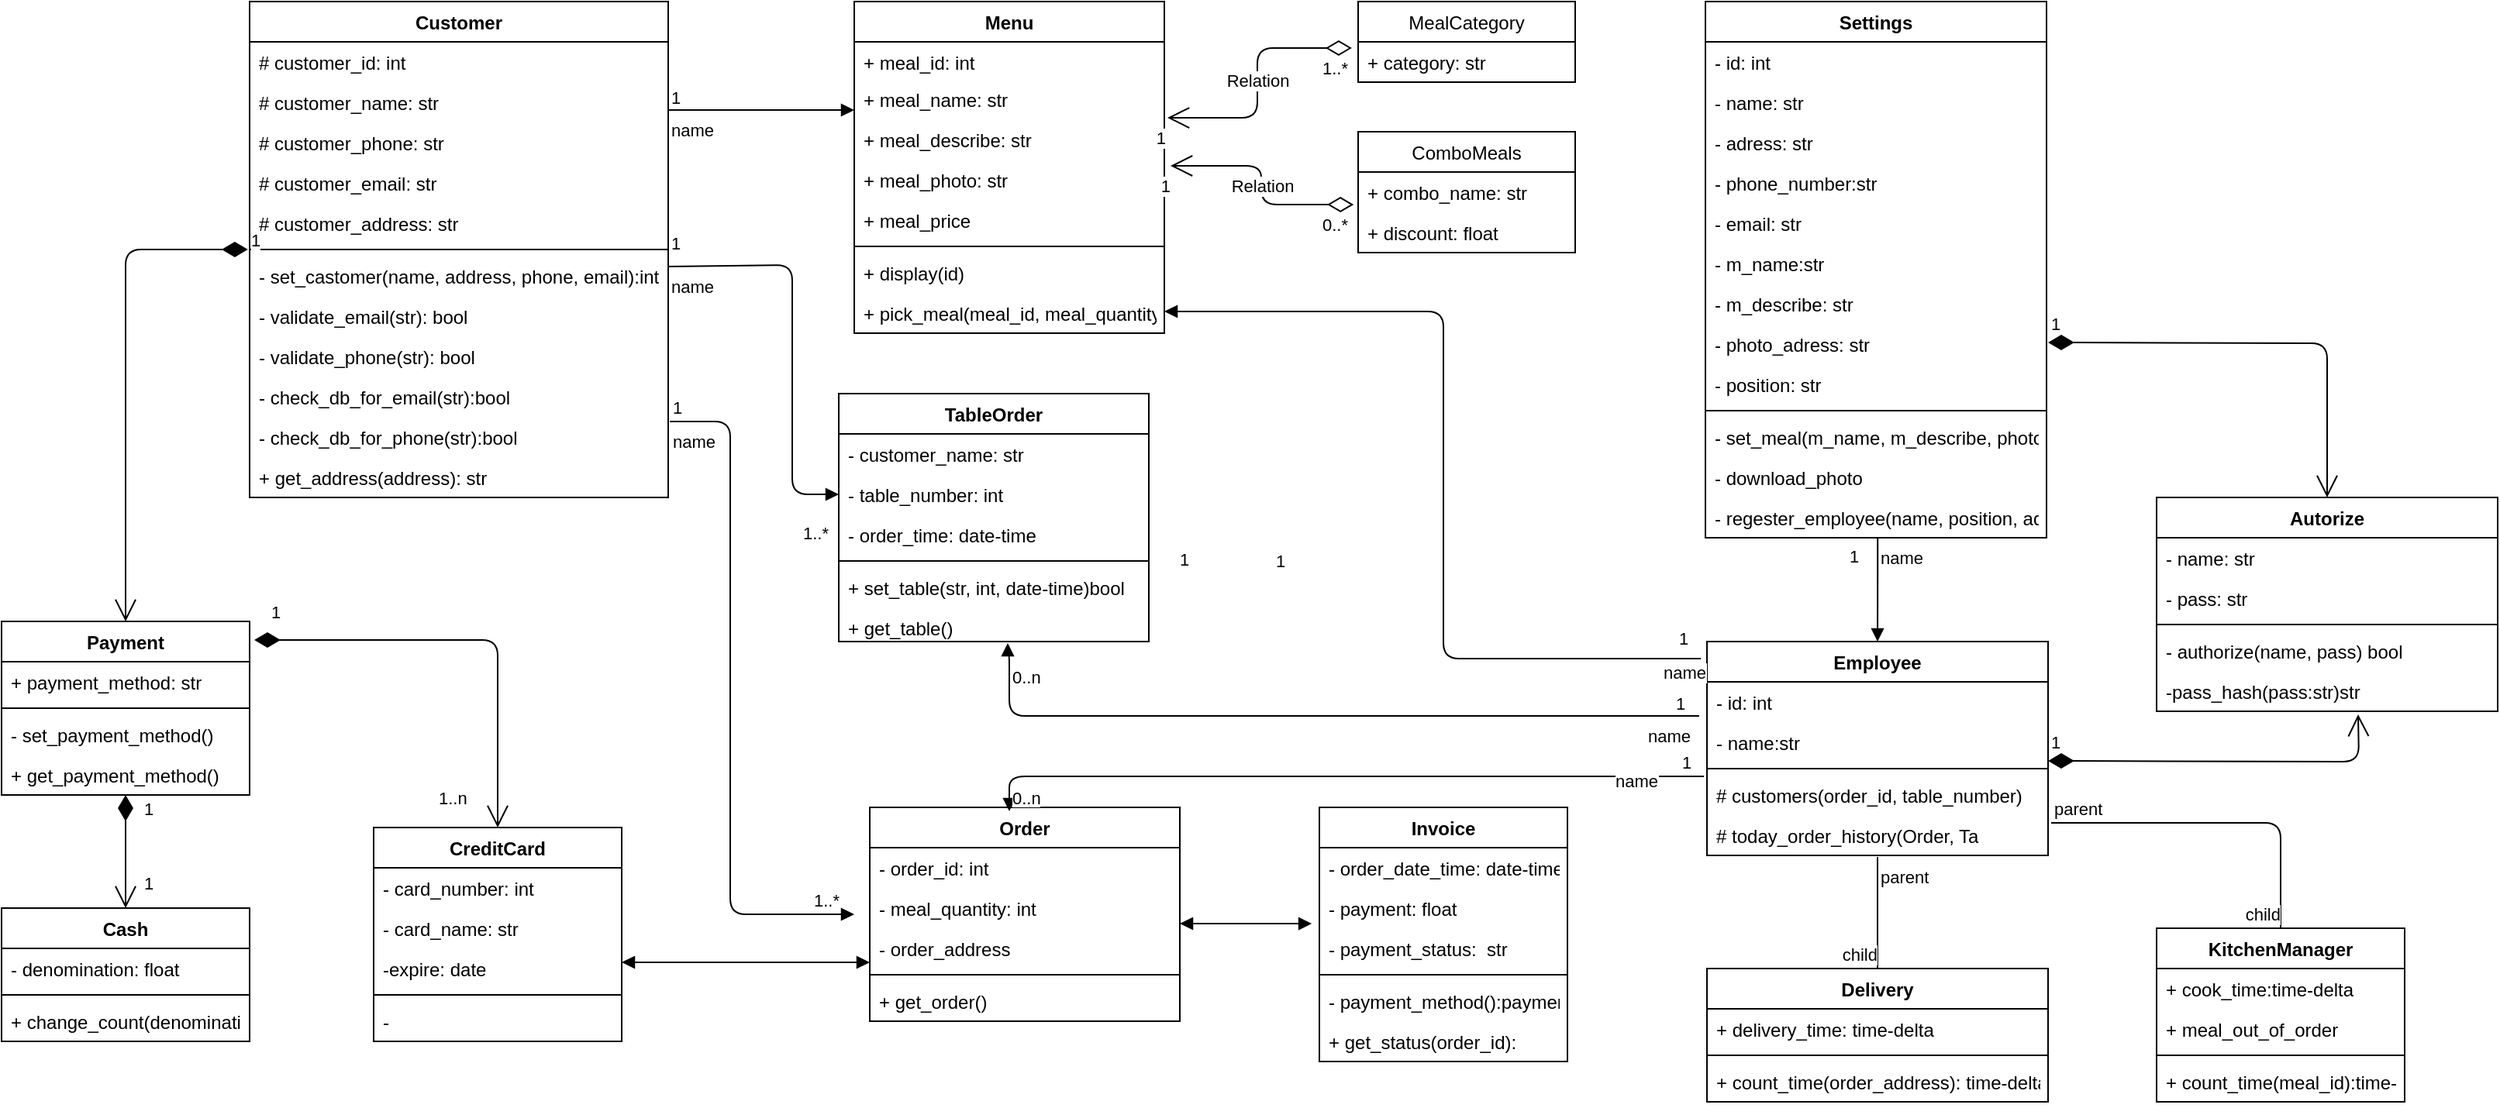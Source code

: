 <mxfile version="15.3.1" type="github">
  <diagram id="XP5YeCmKAyw0OPOMcUvx" name="Page-1">
    <mxGraphModel dx="863" dy="559" grid="1" gridSize="10" guides="1" tooltips="1" connect="1" arrows="1" fold="1" page="1" pageScale="1" pageWidth="1169" pageHeight="826" math="0" shadow="0">
      <root>
        <mxCell id="0" />
        <mxCell id="1" parent="0" />
        <mxCell id="lLtCu2atZFACOve_Y4A7-2" value="Menu" style="swimlane;fontStyle=1;align=center;verticalAlign=top;childLayout=stackLayout;horizontal=1;startSize=26;horizontalStack=0;resizeParent=1;resizeParentMax=0;resizeLast=0;collapsible=1;marginBottom=0;" vertex="1" parent="1">
          <mxGeometry x="620" width="200" height="214" as="geometry">
            <mxRectangle x="210" y="170" width="100" height="26" as="alternateBounds" />
          </mxGeometry>
        </mxCell>
        <mxCell id="lLtCu2atZFACOve_Y4A7-3" value="+ meal_id: int&#xa;" style="text;strokeColor=none;fillColor=none;align=left;verticalAlign=top;spacingLeft=4;spacingRight=4;overflow=hidden;rotatable=0;points=[[0,0.5],[1,0.5]];portConstraint=eastwest;" vertex="1" parent="lLtCu2atZFACOve_Y4A7-2">
          <mxGeometry y="26" width="200" height="24" as="geometry" />
        </mxCell>
        <mxCell id="lLtCu2atZFACOve_Y4A7-36" value="+ meal_name: str" style="text;strokeColor=none;fillColor=none;align=left;verticalAlign=top;spacingLeft=4;spacingRight=4;overflow=hidden;rotatable=0;points=[[0,0.5],[1,0.5]];portConstraint=eastwest;" vertex="1" parent="lLtCu2atZFACOve_Y4A7-2">
          <mxGeometry y="50" width="200" height="26" as="geometry" />
        </mxCell>
        <mxCell id="lLtCu2atZFACOve_Y4A7-37" value="+ meal_describe: str" style="text;strokeColor=none;fillColor=none;align=left;verticalAlign=top;spacingLeft=4;spacingRight=4;overflow=hidden;rotatable=0;points=[[0,0.5],[1,0.5]];portConstraint=eastwest;" vertex="1" parent="lLtCu2atZFACOve_Y4A7-2">
          <mxGeometry y="76" width="200" height="26" as="geometry" />
        </mxCell>
        <mxCell id="lLtCu2atZFACOve_Y4A7-38" value="+ meal_photo: str" style="text;strokeColor=none;fillColor=none;align=left;verticalAlign=top;spacingLeft=4;spacingRight=4;overflow=hidden;rotatable=0;points=[[0,0.5],[1,0.5]];portConstraint=eastwest;" vertex="1" parent="lLtCu2atZFACOve_Y4A7-2">
          <mxGeometry y="102" width="200" height="26" as="geometry" />
        </mxCell>
        <mxCell id="lLtCu2atZFACOve_Y4A7-147" value="+ meal_price" style="text;strokeColor=none;fillColor=none;align=left;verticalAlign=top;spacingLeft=4;spacingRight=4;overflow=hidden;rotatable=0;points=[[0,0.5],[1,0.5]];portConstraint=eastwest;" vertex="1" parent="lLtCu2atZFACOve_Y4A7-2">
          <mxGeometry y="128" width="200" height="26" as="geometry" />
        </mxCell>
        <mxCell id="lLtCu2atZFACOve_Y4A7-4" value="" style="line;strokeWidth=1;fillColor=none;align=left;verticalAlign=middle;spacingTop=-1;spacingLeft=3;spacingRight=3;rotatable=0;labelPosition=right;points=[];portConstraint=eastwest;" vertex="1" parent="lLtCu2atZFACOve_Y4A7-2">
          <mxGeometry y="154" width="200" height="8" as="geometry" />
        </mxCell>
        <mxCell id="lLtCu2atZFACOve_Y4A7-5" value="+ display(id)" style="text;strokeColor=none;fillColor=none;align=left;verticalAlign=top;spacingLeft=4;spacingRight=4;overflow=hidden;rotatable=0;points=[[0,0.5],[1,0.5]];portConstraint=eastwest;" vertex="1" parent="lLtCu2atZFACOve_Y4A7-2">
          <mxGeometry y="162" width="200" height="26" as="geometry" />
        </mxCell>
        <mxCell id="lLtCu2atZFACOve_Y4A7-85" value="+ pick_meal(meal_id, meal_quantity)" style="text;strokeColor=none;fillColor=none;align=left;verticalAlign=top;spacingLeft=4;spacingRight=4;overflow=hidden;rotatable=0;points=[[0,0.5],[1,0.5]];portConstraint=eastwest;" vertex="1" parent="lLtCu2atZFACOve_Y4A7-2">
          <mxGeometry y="188" width="200" height="26" as="geometry" />
        </mxCell>
        <mxCell id="lLtCu2atZFACOve_Y4A7-6" value="MealCategory" style="swimlane;fontStyle=0;childLayout=stackLayout;horizontal=1;startSize=26;fillColor=none;horizontalStack=0;resizeParent=1;resizeParentMax=0;resizeLast=0;collapsible=1;marginBottom=0;" vertex="1" parent="1">
          <mxGeometry x="945" width="140" height="52" as="geometry" />
        </mxCell>
        <mxCell id="lLtCu2atZFACOve_Y4A7-7" value="+ category: str" style="text;strokeColor=none;fillColor=none;align=left;verticalAlign=top;spacingLeft=4;spacingRight=4;overflow=hidden;rotatable=0;points=[[0,0.5],[1,0.5]];portConstraint=eastwest;" vertex="1" parent="lLtCu2atZFACOve_Y4A7-6">
          <mxGeometry y="26" width="140" height="26" as="geometry" />
        </mxCell>
        <mxCell id="lLtCu2atZFACOve_Y4A7-26" value="Customer" style="swimlane;fontStyle=1;align=center;verticalAlign=top;childLayout=stackLayout;horizontal=1;startSize=26;horizontalStack=0;resizeParent=1;resizeParentMax=0;resizeLast=0;collapsible=1;marginBottom=0;" vertex="1" parent="1">
          <mxGeometry x="230" width="270" height="320" as="geometry" />
        </mxCell>
        <mxCell id="lLtCu2atZFACOve_Y4A7-167" value="# customer_id: int" style="text;strokeColor=none;fillColor=none;align=left;verticalAlign=top;spacingLeft=4;spacingRight=4;overflow=hidden;rotatable=0;points=[[0,0.5],[1,0.5]];portConstraint=eastwest;" vertex="1" parent="lLtCu2atZFACOve_Y4A7-26">
          <mxGeometry y="26" width="270" height="26" as="geometry" />
        </mxCell>
        <mxCell id="lLtCu2atZFACOve_Y4A7-157" value="# customer_name: str" style="text;strokeColor=none;fillColor=none;align=left;verticalAlign=top;spacingLeft=4;spacingRight=4;overflow=hidden;rotatable=0;points=[[0,0.5],[1,0.5]];portConstraint=eastwest;" vertex="1" parent="lLtCu2atZFACOve_Y4A7-26">
          <mxGeometry y="52" width="270" height="26" as="geometry" />
        </mxCell>
        <mxCell id="lLtCu2atZFACOve_Y4A7-224" value="name" style="endArrow=block;endFill=1;html=1;edgeStyle=orthogonalEdgeStyle;align=left;verticalAlign=top;strokeWidth=1;" edge="1" parent="lLtCu2atZFACOve_Y4A7-26">
          <mxGeometry x="-1" relative="1" as="geometry">
            <mxPoint x="270" y="70" as="sourcePoint" />
            <mxPoint x="390" y="70" as="targetPoint" />
          </mxGeometry>
        </mxCell>
        <mxCell id="lLtCu2atZFACOve_Y4A7-225" value="1" style="edgeLabel;resizable=0;html=1;align=left;verticalAlign=bottom;" connectable="0" vertex="1" parent="lLtCu2atZFACOve_Y4A7-224">
          <mxGeometry x="-1" relative="1" as="geometry" />
        </mxCell>
        <mxCell id="lLtCu2atZFACOve_Y4A7-158" value="# customer_phone: str" style="text;strokeColor=none;fillColor=none;align=left;verticalAlign=top;spacingLeft=4;spacingRight=4;overflow=hidden;rotatable=0;points=[[0,0.5],[1,0.5]];portConstraint=eastwest;" vertex="1" parent="lLtCu2atZFACOve_Y4A7-26">
          <mxGeometry y="78" width="270" height="26" as="geometry" />
        </mxCell>
        <mxCell id="lLtCu2atZFACOve_Y4A7-159" value="# customer_email: str" style="text;strokeColor=none;fillColor=none;align=left;verticalAlign=top;spacingLeft=4;spacingRight=4;overflow=hidden;rotatable=0;points=[[0,0.5],[1,0.5]];portConstraint=eastwest;" vertex="1" parent="lLtCu2atZFACOve_Y4A7-26">
          <mxGeometry y="104" width="270" height="26" as="geometry" />
        </mxCell>
        <mxCell id="lLtCu2atZFACOve_Y4A7-160" value="# customer_address: str " style="text;strokeColor=none;fillColor=none;align=left;verticalAlign=top;spacingLeft=4;spacingRight=4;overflow=hidden;rotatable=0;points=[[0,0.5],[1,0.5]];portConstraint=eastwest;" vertex="1" parent="lLtCu2atZFACOve_Y4A7-26">
          <mxGeometry y="130" width="270" height="26" as="geometry" />
        </mxCell>
        <mxCell id="lLtCu2atZFACOve_Y4A7-28" value="" style="line;strokeWidth=1;fillColor=none;align=left;verticalAlign=middle;spacingTop=-1;spacingLeft=3;spacingRight=3;rotatable=0;labelPosition=right;points=[];portConstraint=eastwest;" vertex="1" parent="lLtCu2atZFACOve_Y4A7-26">
          <mxGeometry y="156" width="270" height="8" as="geometry" />
        </mxCell>
        <mxCell id="lLtCu2atZFACOve_Y4A7-25" value="- set_castomer(name, address, phone, email):int" style="text;strokeColor=none;fillColor=none;align=left;verticalAlign=top;spacingLeft=4;spacingRight=4;overflow=hidden;rotatable=0;points=[[0,0.5],[1,0.5]];portConstraint=eastwest;" vertex="1" parent="lLtCu2atZFACOve_Y4A7-26">
          <mxGeometry y="164" width="270" height="26" as="geometry" />
        </mxCell>
        <mxCell id="lLtCu2atZFACOve_Y4A7-29" value="- validate_email(str): bool" style="text;strokeColor=none;fillColor=none;align=left;verticalAlign=top;spacingLeft=4;spacingRight=4;overflow=hidden;rotatable=0;points=[[0,0.5],[1,0.5]];portConstraint=eastwest;" vertex="1" parent="lLtCu2atZFACOve_Y4A7-26">
          <mxGeometry y="190" width="270" height="26" as="geometry" />
        </mxCell>
        <mxCell id="lLtCu2atZFACOve_Y4A7-109" value="- validate_phone(str): bool" style="text;strokeColor=none;fillColor=none;align=left;verticalAlign=top;spacingLeft=4;spacingRight=4;overflow=hidden;rotatable=0;points=[[0,0.5],[1,0.5]];portConstraint=eastwest;" vertex="1" parent="lLtCu2atZFACOve_Y4A7-26">
          <mxGeometry y="216" width="270" height="26" as="geometry" />
        </mxCell>
        <mxCell id="lLtCu2atZFACOve_Y4A7-165" value="- check_db_for_email(str):bool" style="text;strokeColor=none;fillColor=none;align=left;verticalAlign=top;spacingLeft=4;spacingRight=4;overflow=hidden;rotatable=0;points=[[0,0.5],[1,0.5]];portConstraint=eastwest;" vertex="1" parent="lLtCu2atZFACOve_Y4A7-26">
          <mxGeometry y="242" width="270" height="26" as="geometry" />
        </mxCell>
        <mxCell id="lLtCu2atZFACOve_Y4A7-166" value="- check_db_for_phone(str):bool" style="text;strokeColor=none;fillColor=none;align=left;verticalAlign=top;spacingLeft=4;spacingRight=4;overflow=hidden;rotatable=0;points=[[0,0.5],[1,0.5]];portConstraint=eastwest;" vertex="1" parent="lLtCu2atZFACOve_Y4A7-26">
          <mxGeometry y="268" width="270" height="26" as="geometry" />
        </mxCell>
        <mxCell id="lLtCu2atZFACOve_Y4A7-33" value="+ get_address(address): str" style="text;strokeColor=none;fillColor=none;align=left;verticalAlign=top;spacingLeft=4;spacingRight=4;overflow=hidden;rotatable=0;points=[[0,0.5],[1,0.5]];portConstraint=eastwest;" vertex="1" parent="lLtCu2atZFACOve_Y4A7-26">
          <mxGeometry y="294" width="270" height="26" as="geometry" />
        </mxCell>
        <mxCell id="lLtCu2atZFACOve_Y4A7-30" value="Order" style="swimlane;fontStyle=1;align=center;verticalAlign=top;childLayout=stackLayout;horizontal=1;startSize=26;horizontalStack=0;resizeParent=1;resizeParentMax=0;resizeLast=0;collapsible=1;marginBottom=0;" vertex="1" parent="1">
          <mxGeometry x="630" y="520" width="200" height="138" as="geometry" />
        </mxCell>
        <mxCell id="lLtCu2atZFACOve_Y4A7-31" value="- order_id: int" style="text;strokeColor=none;fillColor=none;align=left;verticalAlign=top;spacingLeft=4;spacingRight=4;overflow=hidden;rotatable=0;points=[[0,0.5],[1,0.5]];portConstraint=eastwest;" vertex="1" parent="lLtCu2atZFACOve_Y4A7-30">
          <mxGeometry y="26" width="200" height="26" as="geometry" />
        </mxCell>
        <mxCell id="lLtCu2atZFACOve_Y4A7-40" value="- meal_quantity: int" style="text;strokeColor=none;fillColor=none;align=left;verticalAlign=top;spacingLeft=4;spacingRight=4;overflow=hidden;rotatable=0;points=[[0,0.5],[1,0.5]];portConstraint=eastwest;" vertex="1" parent="lLtCu2atZFACOve_Y4A7-30">
          <mxGeometry y="52" width="200" height="26" as="geometry" />
        </mxCell>
        <mxCell id="lLtCu2atZFACOve_Y4A7-211" value="" style="endArrow=block;startArrow=block;endFill=1;startFill=1;html=1;strokeWidth=1;entryX=-0.031;entryY=0.885;entryDx=0;entryDy=0;entryPerimeter=0;" edge="1" parent="lLtCu2atZFACOve_Y4A7-30" target="lLtCu2atZFACOve_Y4A7-45">
          <mxGeometry width="160" relative="1" as="geometry">
            <mxPoint x="200" y="75" as="sourcePoint" />
            <mxPoint x="330" y="75" as="targetPoint" />
          </mxGeometry>
        </mxCell>
        <mxCell id="lLtCu2atZFACOve_Y4A7-133" value="- order_address" style="text;strokeColor=none;fillColor=none;align=left;verticalAlign=top;spacingLeft=4;spacingRight=4;overflow=hidden;rotatable=0;points=[[0,0.5],[1,0.5]];portConstraint=eastwest;" vertex="1" parent="lLtCu2atZFACOve_Y4A7-30">
          <mxGeometry y="78" width="200" height="26" as="geometry" />
        </mxCell>
        <mxCell id="lLtCu2atZFACOve_Y4A7-32" value="" style="line;strokeWidth=1;fillColor=none;align=left;verticalAlign=middle;spacingTop=-1;spacingLeft=3;spacingRight=3;rotatable=0;labelPosition=right;points=[];portConstraint=eastwest;" vertex="1" parent="lLtCu2atZFACOve_Y4A7-30">
          <mxGeometry y="104" width="200" height="8" as="geometry" />
        </mxCell>
        <mxCell id="lLtCu2atZFACOve_Y4A7-35" value="+ get_order()" style="text;strokeColor=none;fillColor=none;align=left;verticalAlign=top;spacingLeft=4;spacingRight=4;overflow=hidden;rotatable=0;points=[[0,0.5],[1,0.5]];portConstraint=eastwest;" vertex="1" parent="lLtCu2atZFACOve_Y4A7-30">
          <mxGeometry y="112" width="200" height="26" as="geometry" />
        </mxCell>
        <mxCell id="lLtCu2atZFACOve_Y4A7-41" value="Invoice&#xa;" style="swimlane;fontStyle=1;align=center;verticalAlign=top;childLayout=stackLayout;horizontal=1;startSize=26;horizontalStack=0;resizeParent=1;resizeParentMax=0;resizeLast=0;collapsible=1;marginBottom=0;" vertex="1" parent="1">
          <mxGeometry x="920" y="520" width="160" height="164" as="geometry" />
        </mxCell>
        <mxCell id="lLtCu2atZFACOve_Y4A7-42" value="- order_date_time: date-time" style="text;strokeColor=none;fillColor=none;align=left;verticalAlign=top;spacingLeft=4;spacingRight=4;overflow=hidden;rotatable=0;points=[[0,0.5],[1,0.5]];portConstraint=eastwest;" vertex="1" parent="lLtCu2atZFACOve_Y4A7-41">
          <mxGeometry y="26" width="160" height="26" as="geometry" />
        </mxCell>
        <mxCell id="lLtCu2atZFACOve_Y4A7-45" value="- payment: float" style="text;strokeColor=none;fillColor=none;align=left;verticalAlign=top;spacingLeft=4;spacingRight=4;overflow=hidden;rotatable=0;points=[[0,0.5],[1,0.5]];portConstraint=eastwest;" vertex="1" parent="lLtCu2atZFACOve_Y4A7-41">
          <mxGeometry y="52" width="160" height="26" as="geometry" />
        </mxCell>
        <mxCell id="lLtCu2atZFACOve_Y4A7-46" value="- payment_status:  str" style="text;strokeColor=none;fillColor=none;align=left;verticalAlign=top;spacingLeft=4;spacingRight=4;overflow=hidden;rotatable=0;points=[[0,0.5],[1,0.5]];portConstraint=eastwest;" vertex="1" parent="lLtCu2atZFACOve_Y4A7-41">
          <mxGeometry y="78" width="160" height="26" as="geometry" />
        </mxCell>
        <mxCell id="lLtCu2atZFACOve_Y4A7-43" value="" style="line;strokeWidth=1;fillColor=none;align=left;verticalAlign=middle;spacingTop=-1;spacingLeft=3;spacingRight=3;rotatable=0;labelPosition=right;points=[];portConstraint=eastwest;" vertex="1" parent="lLtCu2atZFACOve_Y4A7-41">
          <mxGeometry y="104" width="160" height="8" as="geometry" />
        </mxCell>
        <mxCell id="lLtCu2atZFACOve_Y4A7-44" value="- payment_method():payment_status&#xa;" style="text;strokeColor=none;fillColor=none;align=left;verticalAlign=top;spacingLeft=4;spacingRight=4;overflow=hidden;rotatable=0;points=[[0,0.5],[1,0.5]];portConstraint=eastwest;" vertex="1" parent="lLtCu2atZFACOve_Y4A7-41">
          <mxGeometry y="112" width="160" height="26" as="geometry" />
        </mxCell>
        <mxCell id="lLtCu2atZFACOve_Y4A7-215" value="+ get_status(order_id):" style="text;strokeColor=none;fillColor=none;align=left;verticalAlign=top;spacingLeft=4;spacingRight=4;overflow=hidden;rotatable=0;points=[[0,0.5],[1,0.5]];portConstraint=eastwest;" vertex="1" parent="lLtCu2atZFACOve_Y4A7-41">
          <mxGeometry y="138" width="160" height="26" as="geometry" />
        </mxCell>
        <mxCell id="lLtCu2atZFACOve_Y4A7-51" value="CreditCard" style="swimlane;fontStyle=1;align=center;verticalAlign=top;childLayout=stackLayout;horizontal=1;startSize=26;horizontalStack=0;resizeParent=1;resizeParentMax=0;resizeLast=0;collapsible=1;marginBottom=0;" vertex="1" parent="1">
          <mxGeometry x="310" y="533" width="160" height="138" as="geometry" />
        </mxCell>
        <mxCell id="lLtCu2atZFACOve_Y4A7-52" value="- card_number: int&#xa;" style="text;strokeColor=none;fillColor=none;align=left;verticalAlign=top;spacingLeft=4;spacingRight=4;overflow=hidden;rotatable=0;points=[[0,0.5],[1,0.5]];portConstraint=eastwest;" vertex="1" parent="lLtCu2atZFACOve_Y4A7-51">
          <mxGeometry y="26" width="160" height="26" as="geometry" />
        </mxCell>
        <mxCell id="lLtCu2atZFACOve_Y4A7-55" value="- card_name: str&#xa;" style="text;strokeColor=none;fillColor=none;align=left;verticalAlign=top;spacingLeft=4;spacingRight=4;overflow=hidden;rotatable=0;points=[[0,0.5],[1,0.5]];portConstraint=eastwest;" vertex="1" parent="lLtCu2atZFACOve_Y4A7-51">
          <mxGeometry y="52" width="160" height="26" as="geometry" />
        </mxCell>
        <mxCell id="lLtCu2atZFACOve_Y4A7-56" value="-expire: date" style="text;strokeColor=none;fillColor=none;align=left;verticalAlign=top;spacingLeft=4;spacingRight=4;overflow=hidden;rotatable=0;points=[[0,0.5],[1,0.5]];portConstraint=eastwest;" vertex="1" parent="lLtCu2atZFACOve_Y4A7-51">
          <mxGeometry y="78" width="160" height="26" as="geometry" />
        </mxCell>
        <mxCell id="lLtCu2atZFACOve_Y4A7-53" value="" style="line;strokeWidth=1;fillColor=none;align=left;verticalAlign=middle;spacingTop=-1;spacingLeft=3;spacingRight=3;rotatable=0;labelPosition=right;points=[];portConstraint=eastwest;" vertex="1" parent="lLtCu2atZFACOve_Y4A7-51">
          <mxGeometry y="104" width="160" height="8" as="geometry" />
        </mxCell>
        <mxCell id="lLtCu2atZFACOve_Y4A7-54" value="- " style="text;strokeColor=none;fillColor=none;align=left;verticalAlign=top;spacingLeft=4;spacingRight=4;overflow=hidden;rotatable=0;points=[[0,0.5],[1,0.5]];portConstraint=eastwest;" vertex="1" parent="lLtCu2atZFACOve_Y4A7-51">
          <mxGeometry y="112" width="160" height="26" as="geometry" />
        </mxCell>
        <mxCell id="lLtCu2atZFACOve_Y4A7-58" value="Payment" style="swimlane;fontStyle=1;align=center;verticalAlign=top;childLayout=stackLayout;horizontal=1;startSize=26;horizontalStack=0;resizeParent=1;resizeParentMax=0;resizeLast=0;collapsible=1;marginBottom=0;" vertex="1" parent="1">
          <mxGeometry x="70" y="400" width="160" height="112" as="geometry" />
        </mxCell>
        <mxCell id="lLtCu2atZFACOve_Y4A7-59" value="+ payment_method: str" style="text;strokeColor=none;fillColor=none;align=left;verticalAlign=top;spacingLeft=4;spacingRight=4;overflow=hidden;rotatable=0;points=[[0,0.5],[1,0.5]];portConstraint=eastwest;" vertex="1" parent="lLtCu2atZFACOve_Y4A7-58">
          <mxGeometry y="26" width="160" height="26" as="geometry" />
        </mxCell>
        <mxCell id="lLtCu2atZFACOve_Y4A7-60" value="" style="line;strokeWidth=1;fillColor=none;align=left;verticalAlign=middle;spacingTop=-1;spacingLeft=3;spacingRight=3;rotatable=0;labelPosition=right;points=[];portConstraint=eastwest;" vertex="1" parent="lLtCu2atZFACOve_Y4A7-58">
          <mxGeometry y="52" width="160" height="8" as="geometry" />
        </mxCell>
        <mxCell id="lLtCu2atZFACOve_Y4A7-61" value="- set_payment_method()" style="text;strokeColor=none;fillColor=none;align=left;verticalAlign=top;spacingLeft=4;spacingRight=4;overflow=hidden;rotatable=0;points=[[0,0.5],[1,0.5]];portConstraint=eastwest;" vertex="1" parent="lLtCu2atZFACOve_Y4A7-58">
          <mxGeometry y="60" width="160" height="26" as="geometry" />
        </mxCell>
        <mxCell id="lLtCu2atZFACOve_Y4A7-177" value="+ get_payment_method()" style="text;strokeColor=none;fillColor=none;align=left;verticalAlign=top;spacingLeft=4;spacingRight=4;overflow=hidden;rotatable=0;points=[[0,0.5],[1,0.5]];portConstraint=eastwest;" vertex="1" parent="lLtCu2atZFACOve_Y4A7-58">
          <mxGeometry y="86" width="160" height="26" as="geometry" />
        </mxCell>
        <mxCell id="lLtCu2atZFACOve_Y4A7-62" value="Cash" style="swimlane;fontStyle=1;align=center;verticalAlign=top;childLayout=stackLayout;horizontal=1;startSize=26;horizontalStack=0;resizeParent=1;resizeParentMax=0;resizeLast=0;collapsible=1;marginBottom=0;" vertex="1" parent="1">
          <mxGeometry x="70" y="585" width="160" height="86" as="geometry" />
        </mxCell>
        <mxCell id="lLtCu2atZFACOve_Y4A7-63" value="- denomination: float" style="text;strokeColor=none;fillColor=none;align=left;verticalAlign=top;spacingLeft=4;spacingRight=4;overflow=hidden;rotatable=0;points=[[0,0.5],[1,0.5]];portConstraint=eastwest;" vertex="1" parent="lLtCu2atZFACOve_Y4A7-62">
          <mxGeometry y="26" width="160" height="26" as="geometry" />
        </mxCell>
        <mxCell id="lLtCu2atZFACOve_Y4A7-64" value="" style="line;strokeWidth=1;fillColor=none;align=left;verticalAlign=middle;spacingTop=-1;spacingLeft=3;spacingRight=3;rotatable=0;labelPosition=right;points=[];portConstraint=eastwest;" vertex="1" parent="lLtCu2atZFACOve_Y4A7-62">
          <mxGeometry y="52" width="160" height="8" as="geometry" />
        </mxCell>
        <mxCell id="lLtCu2atZFACOve_Y4A7-186" value="+ change_count(denomination): float" style="text;strokeColor=none;fillColor=none;align=left;verticalAlign=top;spacingLeft=4;spacingRight=4;overflow=hidden;rotatable=0;points=[[0,0.5],[1,0.5]];portConstraint=eastwest;" vertex="1" parent="lLtCu2atZFACOve_Y4A7-62">
          <mxGeometry y="60" width="160" height="26" as="geometry" />
        </mxCell>
        <mxCell id="lLtCu2atZFACOve_Y4A7-66" value="Employee" style="swimlane;fontStyle=1;align=center;verticalAlign=top;childLayout=stackLayout;horizontal=1;startSize=26;horizontalStack=0;resizeParent=1;resizeParentMax=0;resizeLast=0;collapsible=1;marginBottom=0;" vertex="1" parent="1">
          <mxGeometry x="1170" y="413" width="220" height="138" as="geometry" />
        </mxCell>
        <mxCell id="lLtCu2atZFACOve_Y4A7-193" value="- id: int" style="text;strokeColor=none;fillColor=none;align=left;verticalAlign=top;spacingLeft=4;spacingRight=4;overflow=hidden;rotatable=0;points=[[0,0.5],[1,0.5]];portConstraint=eastwest;" vertex="1" parent="lLtCu2atZFACOve_Y4A7-66">
          <mxGeometry y="26" width="220" height="26" as="geometry" />
        </mxCell>
        <mxCell id="lLtCu2atZFACOve_Y4A7-130" value="- name:str" style="text;strokeColor=none;fillColor=none;align=left;verticalAlign=top;spacingLeft=4;spacingRight=4;overflow=hidden;rotatable=0;points=[[0,0.5],[1,0.5]];portConstraint=eastwest;" vertex="1" parent="lLtCu2atZFACOve_Y4A7-66">
          <mxGeometry y="52" width="220" height="26" as="geometry" />
        </mxCell>
        <mxCell id="lLtCu2atZFACOve_Y4A7-68" value="" style="line;strokeWidth=1;fillColor=none;align=left;verticalAlign=middle;spacingTop=-1;spacingLeft=3;spacingRight=3;rotatable=0;labelPosition=right;points=[];portConstraint=eastwest;" vertex="1" parent="lLtCu2atZFACOve_Y4A7-66">
          <mxGeometry y="78" width="220" height="8" as="geometry" />
        </mxCell>
        <mxCell id="lLtCu2atZFACOve_Y4A7-192" value="# customers(order_id, table_number)" style="text;strokeColor=none;fillColor=none;align=left;verticalAlign=top;spacingLeft=4;spacingRight=4;overflow=hidden;rotatable=0;points=[[0,0.5],[1,0.5]];portConstraint=eastwest;" vertex="1" parent="lLtCu2atZFACOve_Y4A7-66">
          <mxGeometry y="86" width="220" height="26" as="geometry" />
        </mxCell>
        <mxCell id="lLtCu2atZFACOve_Y4A7-194" value="# today_order_history(Order, Ta" style="text;strokeColor=none;fillColor=none;align=left;verticalAlign=top;spacingLeft=4;spacingRight=4;overflow=hidden;rotatable=0;points=[[0,0.5],[1,0.5]];portConstraint=eastwest;" vertex="1" parent="lLtCu2atZFACOve_Y4A7-66">
          <mxGeometry y="112" width="220" height="26" as="geometry" />
        </mxCell>
        <mxCell id="lLtCu2atZFACOve_Y4A7-71" value="TableOrder" style="swimlane;fontStyle=1;align=center;verticalAlign=top;childLayout=stackLayout;horizontal=1;startSize=26;horizontalStack=0;resizeParent=1;resizeParentMax=0;resizeLast=0;collapsible=1;marginBottom=0;" vertex="1" parent="1">
          <mxGeometry x="610" y="253" width="200" height="160" as="geometry" />
        </mxCell>
        <mxCell id="lLtCu2atZFACOve_Y4A7-75" value="- customer_name: str" style="text;strokeColor=none;fillColor=none;align=left;verticalAlign=top;spacingLeft=4;spacingRight=4;overflow=hidden;rotatable=0;points=[[0,0.5],[1,0.5]];portConstraint=eastwest;" vertex="1" parent="lLtCu2atZFACOve_Y4A7-71">
          <mxGeometry y="26" width="200" height="26" as="geometry" />
        </mxCell>
        <mxCell id="lLtCu2atZFACOve_Y4A7-72" value="- table_number: int" style="text;strokeColor=none;fillColor=none;align=left;verticalAlign=top;spacingLeft=4;spacingRight=4;overflow=hidden;rotatable=0;points=[[0,0.5],[1,0.5]];portConstraint=eastwest;" vertex="1" parent="lLtCu2atZFACOve_Y4A7-71">
          <mxGeometry y="52" width="200" height="26" as="geometry" />
        </mxCell>
        <mxCell id="lLtCu2atZFACOve_Y4A7-81" value="- order_time: date-time" style="text;strokeColor=none;fillColor=none;align=left;verticalAlign=top;spacingLeft=4;spacingRight=4;overflow=hidden;rotatable=0;points=[[0,0.5],[1,0.5]];portConstraint=eastwest;" vertex="1" parent="lLtCu2atZFACOve_Y4A7-71">
          <mxGeometry y="78" width="200" height="26" as="geometry" />
        </mxCell>
        <mxCell id="lLtCu2atZFACOve_Y4A7-73" value="" style="line;strokeWidth=1;fillColor=none;align=left;verticalAlign=middle;spacingTop=-1;spacingLeft=3;spacingRight=3;rotatable=0;labelPosition=right;points=[];portConstraint=eastwest;" vertex="1" parent="lLtCu2atZFACOve_Y4A7-71">
          <mxGeometry y="104" width="200" height="8" as="geometry" />
        </mxCell>
        <mxCell id="lLtCu2atZFACOve_Y4A7-74" value="+ set_table(str, int, date-time)bool" style="text;strokeColor=none;fillColor=none;align=left;verticalAlign=top;spacingLeft=4;spacingRight=4;overflow=hidden;rotatable=0;points=[[0,0.5],[1,0.5]];portConstraint=eastwest;" vertex="1" parent="lLtCu2atZFACOve_Y4A7-71">
          <mxGeometry y="112" width="200" height="26" as="geometry" />
        </mxCell>
        <mxCell id="lLtCu2atZFACOve_Y4A7-82" value="+ get_table()" style="text;strokeColor=none;fillColor=none;align=left;verticalAlign=top;spacingLeft=4;spacingRight=4;overflow=hidden;rotatable=0;points=[[0,0.5],[1,0.5]];portConstraint=eastwest;" vertex="1" parent="lLtCu2atZFACOve_Y4A7-71">
          <mxGeometry y="138" width="200" height="22" as="geometry" />
        </mxCell>
        <mxCell id="lLtCu2atZFACOve_Y4A7-77" value="Delivery" style="swimlane;fontStyle=1;align=center;verticalAlign=top;childLayout=stackLayout;horizontal=1;startSize=26;horizontalStack=0;resizeParent=1;resizeParentMax=0;resizeLast=0;collapsible=1;marginBottom=0;" vertex="1" parent="1">
          <mxGeometry x="1170" y="624" width="220" height="86" as="geometry" />
        </mxCell>
        <mxCell id="lLtCu2atZFACOve_Y4A7-78" value="+ delivery_time: time-delta" style="text;strokeColor=none;fillColor=none;align=left;verticalAlign=top;spacingLeft=4;spacingRight=4;overflow=hidden;rotatable=0;points=[[0,0.5],[1,0.5]];portConstraint=eastwest;" vertex="1" parent="lLtCu2atZFACOve_Y4A7-77">
          <mxGeometry y="26" width="220" height="26" as="geometry" />
        </mxCell>
        <mxCell id="lLtCu2atZFACOve_Y4A7-79" value="" style="line;strokeWidth=1;fillColor=none;align=left;verticalAlign=middle;spacingTop=-1;spacingLeft=3;spacingRight=3;rotatable=0;labelPosition=right;points=[];portConstraint=eastwest;" vertex="1" parent="lLtCu2atZFACOve_Y4A7-77">
          <mxGeometry y="52" width="220" height="8" as="geometry" />
        </mxCell>
        <mxCell id="lLtCu2atZFACOve_Y4A7-80" value="+ count_time(order_address): time-delta" style="text;strokeColor=none;fillColor=none;align=left;verticalAlign=top;spacingLeft=4;spacingRight=4;overflow=hidden;rotatable=0;points=[[0,0.5],[1,0.5]];portConstraint=eastwest;" vertex="1" parent="lLtCu2atZFACOve_Y4A7-77">
          <mxGeometry y="60" width="220" height="26" as="geometry" />
        </mxCell>
        <mxCell id="lLtCu2atZFACOve_Y4A7-92" value="Settings" style="swimlane;fontStyle=1;align=center;verticalAlign=top;childLayout=stackLayout;horizontal=1;startSize=26;horizontalStack=0;resizeParent=1;resizeParentMax=0;resizeLast=0;collapsible=1;marginBottom=0;" vertex="1" parent="1">
          <mxGeometry x="1169" width="220" height="346" as="geometry" />
        </mxCell>
        <mxCell id="lLtCu2atZFACOve_Y4A7-11" value="- id: int" style="text;strokeColor=none;fillColor=none;align=left;verticalAlign=top;spacingLeft=4;spacingRight=4;overflow=hidden;rotatable=0;points=[[0,0.5],[1,0.5]];portConstraint=eastwest;" vertex="1" parent="lLtCu2atZFACOve_Y4A7-92">
          <mxGeometry y="26" width="220" height="26" as="geometry" />
        </mxCell>
        <mxCell id="lLtCu2atZFACOve_Y4A7-23" value="- name: str" style="text;strokeColor=none;fillColor=none;align=left;verticalAlign=top;spacingLeft=4;spacingRight=4;overflow=hidden;rotatable=0;points=[[0,0.5],[1,0.5]];portConstraint=eastwest;" vertex="1" parent="lLtCu2atZFACOve_Y4A7-92">
          <mxGeometry y="52" width="220" height="26" as="geometry" />
        </mxCell>
        <mxCell id="lLtCu2atZFACOve_Y4A7-49" value="- adress: str" style="text;strokeColor=none;fillColor=none;align=left;verticalAlign=top;spacingLeft=4;spacingRight=4;overflow=hidden;rotatable=0;points=[[0,0.5],[1,0.5]];portConstraint=eastwest;" vertex="1" parent="lLtCu2atZFACOve_Y4A7-92">
          <mxGeometry y="78" width="220" height="26" as="geometry" />
        </mxCell>
        <mxCell id="lLtCu2atZFACOve_Y4A7-50" value="- phone_number:str" style="text;strokeColor=none;fillColor=none;align=left;verticalAlign=top;spacingLeft=4;spacingRight=4;overflow=hidden;rotatable=0;points=[[0,0.5],[1,0.5]];portConstraint=eastwest;" vertex="1" parent="lLtCu2atZFACOve_Y4A7-92">
          <mxGeometry y="104" width="220" height="26" as="geometry" />
        </mxCell>
        <mxCell id="lLtCu2atZFACOve_Y4A7-76" value="- email: str" style="text;strokeColor=none;fillColor=none;align=left;verticalAlign=top;spacingLeft=4;spacingRight=4;overflow=hidden;rotatable=0;points=[[0,0.5],[1,0.5]];portConstraint=eastwest;" vertex="1" parent="lLtCu2atZFACOve_Y4A7-92">
          <mxGeometry y="130" width="220" height="26" as="geometry" />
        </mxCell>
        <mxCell id="lLtCu2atZFACOve_Y4A7-123" value="- m_name:str " style="text;strokeColor=none;fillColor=none;align=left;verticalAlign=top;spacingLeft=4;spacingRight=4;overflow=hidden;rotatable=0;points=[[0,0.5],[1,0.5]];portConstraint=eastwest;" vertex="1" parent="lLtCu2atZFACOve_Y4A7-92">
          <mxGeometry y="156" width="220" height="26" as="geometry" />
        </mxCell>
        <mxCell id="lLtCu2atZFACOve_Y4A7-124" value="- m_describe: str&#xa;" style="text;strokeColor=none;fillColor=none;align=left;verticalAlign=top;spacingLeft=4;spacingRight=4;overflow=hidden;rotatable=0;points=[[0,0.5],[1,0.5]];portConstraint=eastwest;" vertex="1" parent="lLtCu2atZFACOve_Y4A7-92">
          <mxGeometry y="182" width="220" height="26" as="geometry" />
        </mxCell>
        <mxCell id="lLtCu2atZFACOve_Y4A7-125" value="- photo_adress: str" style="text;strokeColor=none;fillColor=none;align=left;verticalAlign=top;spacingLeft=4;spacingRight=4;overflow=hidden;rotatable=0;points=[[0,0.5],[1,0.5]];portConstraint=eastwest;" vertex="1" parent="lLtCu2atZFACOve_Y4A7-92">
          <mxGeometry y="208" width="220" height="26" as="geometry" />
        </mxCell>
        <mxCell id="lLtCu2atZFACOve_Y4A7-70" value="- position: str" style="text;strokeColor=none;fillColor=none;align=left;verticalAlign=top;spacingLeft=4;spacingRight=4;overflow=hidden;rotatable=0;points=[[0,0.5],[1,0.5]];portConstraint=eastwest;" vertex="1" parent="lLtCu2atZFACOve_Y4A7-92">
          <mxGeometry y="234" width="220" height="26" as="geometry" />
        </mxCell>
        <mxCell id="lLtCu2atZFACOve_Y4A7-94" value="" style="line;strokeWidth=1;fillColor=none;align=left;verticalAlign=middle;spacingTop=-1;spacingLeft=3;spacingRight=3;rotatable=0;labelPosition=right;points=[];portConstraint=eastwest;" vertex="1" parent="lLtCu2atZFACOve_Y4A7-92">
          <mxGeometry y="260" width="220" height="8" as="geometry" />
        </mxCell>
        <mxCell id="lLtCu2atZFACOve_Y4A7-95" value="- set_meal(m_name, m_describe, photo)bool" style="text;strokeColor=none;fillColor=none;align=left;verticalAlign=top;spacingLeft=4;spacingRight=4;overflow=hidden;rotatable=0;points=[[0,0.5],[1,0.5]];portConstraint=eastwest;" vertex="1" parent="lLtCu2atZFACOve_Y4A7-92">
          <mxGeometry y="268" width="220" height="26" as="geometry" />
        </mxCell>
        <mxCell id="lLtCu2atZFACOve_Y4A7-100" value="- download_photo" style="text;strokeColor=none;fillColor=none;align=left;verticalAlign=top;spacingLeft=4;spacingRight=4;overflow=hidden;rotatable=0;points=[[0,0.5],[1,0.5]];portConstraint=eastwest;" vertex="1" parent="lLtCu2atZFACOve_Y4A7-92">
          <mxGeometry y="294" width="220" height="26" as="geometry" />
        </mxCell>
        <mxCell id="lLtCu2atZFACOve_Y4A7-114" value="- regester_employee(name, position, address,phone,email,passport)bool" style="text;strokeColor=none;fillColor=none;align=left;verticalAlign=top;spacingLeft=4;spacingRight=4;overflow=hidden;rotatable=0;points=[[0,0.5],[1,0.5]];portConstraint=eastwest;" vertex="1" parent="lLtCu2atZFACOve_Y4A7-92">
          <mxGeometry y="320" width="220" height="26" as="geometry" />
        </mxCell>
        <mxCell id="lLtCu2atZFACOve_Y4A7-101" value="Autorize" style="swimlane;fontStyle=1;align=center;verticalAlign=top;childLayout=stackLayout;horizontal=1;startSize=26;horizontalStack=0;resizeParent=1;resizeParentMax=0;resizeLast=0;collapsible=1;marginBottom=0;" vertex="1" parent="1">
          <mxGeometry x="1460" y="320" width="220" height="138" as="geometry" />
        </mxCell>
        <mxCell id="lLtCu2atZFACOve_Y4A7-197" value="- name: str" style="text;strokeColor=none;fillColor=none;align=left;verticalAlign=top;spacingLeft=4;spacingRight=4;overflow=hidden;rotatable=0;points=[[0,0.5],[1,0.5]];portConstraint=eastwest;" vertex="1" parent="lLtCu2atZFACOve_Y4A7-101">
          <mxGeometry y="26" width="220" height="26" as="geometry" />
        </mxCell>
        <mxCell id="lLtCu2atZFACOve_Y4A7-198" value="- pass: str" style="text;strokeColor=none;fillColor=none;align=left;verticalAlign=top;spacingLeft=4;spacingRight=4;overflow=hidden;rotatable=0;points=[[0,0.5],[1,0.5]];portConstraint=eastwest;" vertex="1" parent="lLtCu2atZFACOve_Y4A7-101">
          <mxGeometry y="52" width="220" height="26" as="geometry" />
        </mxCell>
        <mxCell id="lLtCu2atZFACOve_Y4A7-103" value="" style="line;strokeWidth=1;fillColor=none;align=left;verticalAlign=middle;spacingTop=-1;spacingLeft=3;spacingRight=3;rotatable=0;labelPosition=right;points=[];portConstraint=eastwest;" vertex="1" parent="lLtCu2atZFACOve_Y4A7-101">
          <mxGeometry y="78" width="220" height="8" as="geometry" />
        </mxCell>
        <mxCell id="lLtCu2atZFACOve_Y4A7-104" value="- authorize(name, pass) bool" style="text;strokeColor=none;fillColor=none;align=left;verticalAlign=top;spacingLeft=4;spacingRight=4;overflow=hidden;rotatable=0;points=[[0,0.5],[1,0.5]];portConstraint=eastwest;" vertex="1" parent="lLtCu2atZFACOve_Y4A7-101">
          <mxGeometry y="86" width="220" height="26" as="geometry" />
        </mxCell>
        <mxCell id="lLtCu2atZFACOve_Y4A7-108" value="-pass_hash(pass:str)str" style="text;strokeColor=none;fillColor=none;align=left;verticalAlign=top;spacingLeft=4;spacingRight=4;overflow=hidden;rotatable=0;points=[[0,0.5],[1,0.5]];portConstraint=eastwest;" vertex="1" parent="lLtCu2atZFACOve_Y4A7-101">
          <mxGeometry y="112" width="220" height="26" as="geometry" />
        </mxCell>
        <mxCell id="lLtCu2atZFACOve_Y4A7-141" value="ComboMeals" style="swimlane;fontStyle=0;childLayout=stackLayout;horizontal=1;startSize=26;fillColor=none;horizontalStack=0;resizeParent=1;resizeParentMax=0;resizeLast=0;collapsible=1;marginBottom=0;" vertex="1" parent="1">
          <mxGeometry x="945" y="84" width="140" height="78" as="geometry" />
        </mxCell>
        <mxCell id="lLtCu2atZFACOve_Y4A7-142" value="+ combo_name: str" style="text;strokeColor=none;fillColor=none;align=left;verticalAlign=top;spacingLeft=4;spacingRight=4;overflow=hidden;rotatable=0;points=[[0,0.5],[1,0.5]];portConstraint=eastwest;" vertex="1" parent="lLtCu2atZFACOve_Y4A7-141">
          <mxGeometry y="26" width="140" height="26" as="geometry" />
        </mxCell>
        <mxCell id="lLtCu2atZFACOve_Y4A7-143" value="+ discount: float" style="text;strokeColor=none;fillColor=none;align=left;verticalAlign=top;spacingLeft=4;spacingRight=4;overflow=hidden;rotatable=0;points=[[0,0.5],[1,0.5]];portConstraint=eastwest;" vertex="1" parent="lLtCu2atZFACOve_Y4A7-141">
          <mxGeometry y="52" width="140" height="26" as="geometry" />
        </mxCell>
        <mxCell id="lLtCu2atZFACOve_Y4A7-151" value="Relation" style="endArrow=open;html=1;endSize=12;startArrow=diamondThin;startSize=14;startFill=0;edgeStyle=orthogonalEdgeStyle;strokeWidth=1;exitX=-0.029;exitY=0.154;exitDx=0;exitDy=0;exitPerimeter=0;entryX=1.01;entryY=-0.038;entryDx=0;entryDy=0;entryPerimeter=0;labelPosition=center;verticalLabelPosition=middle;align=center;verticalAlign=middle;" edge="1" parent="1" source="lLtCu2atZFACOve_Y4A7-7" target="lLtCu2atZFACOve_Y4A7-37">
          <mxGeometry relative="1" as="geometry">
            <mxPoint x="960" y="30" as="sourcePoint" />
            <mxPoint x="800" y="30" as="targetPoint" />
            <Array as="points">
              <mxPoint x="880" y="30" />
              <mxPoint x="880" y="75" />
            </Array>
          </mxGeometry>
        </mxCell>
        <mxCell id="lLtCu2atZFACOve_Y4A7-152" value="1..*" style="edgeLabel;resizable=0;html=1;align=left;verticalAlign=top;" connectable="0" vertex="1" parent="lLtCu2atZFACOve_Y4A7-151">
          <mxGeometry x="-1" relative="1" as="geometry">
            <mxPoint x="-21" as="offset" />
          </mxGeometry>
        </mxCell>
        <mxCell id="lLtCu2atZFACOve_Y4A7-153" value="1" style="edgeLabel;resizable=0;html=1;align=right;verticalAlign=top;" connectable="0" vertex="1" parent="lLtCu2atZFACOve_Y4A7-151">
          <mxGeometry x="1" relative="1" as="geometry" />
        </mxCell>
        <mxCell id="lLtCu2atZFACOve_Y4A7-154" value="Relation" style="endArrow=open;html=1;endSize=12;startArrow=diamondThin;startSize=14;startFill=0;edgeStyle=orthogonalEdgeStyle;strokeWidth=1;exitX=-0.021;exitY=0.808;exitDx=0;exitDy=0;exitPerimeter=0;entryX=1.02;entryY=0.154;entryDx=0;entryDy=0;entryPerimeter=0;" edge="1" parent="1" source="lLtCu2atZFACOve_Y4A7-142" target="lLtCu2atZFACOve_Y4A7-38">
          <mxGeometry relative="1" as="geometry">
            <mxPoint x="960" y="130" as="sourcePoint" />
            <mxPoint x="800" y="130" as="targetPoint" />
          </mxGeometry>
        </mxCell>
        <mxCell id="lLtCu2atZFACOve_Y4A7-155" value="0..*" style="edgeLabel;resizable=0;html=1;align=left;verticalAlign=top;" connectable="0" vertex="1" parent="lLtCu2atZFACOve_Y4A7-154">
          <mxGeometry x="-1" relative="1" as="geometry">
            <mxPoint x="-22" as="offset" />
          </mxGeometry>
        </mxCell>
        <mxCell id="lLtCu2atZFACOve_Y4A7-156" value="1" style="edgeLabel;resizable=0;html=1;align=right;verticalAlign=top;" connectable="0" vertex="1" parent="lLtCu2atZFACOve_Y4A7-154">
          <mxGeometry x="1" relative="1" as="geometry" />
        </mxCell>
        <mxCell id="lLtCu2atZFACOve_Y4A7-170" value="name" style="endArrow=block;endFill=1;html=1;edgeStyle=orthogonalEdgeStyle;align=left;verticalAlign=top;strokeWidth=1;exitX=1.004;exitY=0.115;exitDx=0;exitDy=0;exitPerimeter=0;" edge="1" parent="1" source="lLtCu2atZFACOve_Y4A7-166">
          <mxGeometry x="-1" relative="1" as="geometry">
            <mxPoint x="480" y="590" as="sourcePoint" />
            <mxPoint x="620" y="589" as="targetPoint" />
            <Array as="points">
              <mxPoint x="540" y="271" />
              <mxPoint x="540" y="589" />
            </Array>
          </mxGeometry>
        </mxCell>
        <mxCell id="lLtCu2atZFACOve_Y4A7-171" value="1" style="edgeLabel;resizable=0;html=1;align=left;verticalAlign=bottom;" connectable="0" vertex="1" parent="lLtCu2atZFACOve_Y4A7-170">
          <mxGeometry x="-1" relative="1" as="geometry" />
        </mxCell>
        <mxCell id="lLtCu2atZFACOve_Y4A7-172" value="&lt;span style=&quot;color: rgb(0 , 0 , 0) ; font-family: &amp;#34;helvetica&amp;#34; ; font-size: 11px ; font-style: normal ; font-weight: normal ; letter-spacing: normal ; text-align: left ; text-indent: 0px ; text-transform: none ; word-spacing: 0px ; background-color: rgb(255 , 255 , 255) ; text-decoration: none ; display: inline ; float: none&quot;&gt;1..*&lt;/span&gt;" style="text;whiteSpace=wrap;html=1;" vertex="1" parent="1">
          <mxGeometry x="585" y="329" width="30" height="30" as="geometry" />
        </mxCell>
        <mxCell id="lLtCu2atZFACOve_Y4A7-174" value="1..*" style="edgeLabel;resizable=0;html=1;align=left;verticalAlign=bottom;" connectable="0" vertex="1" parent="1">
          <mxGeometry x="530.0" y="620" as="geometry">
            <mxPoint x="62" y="-32" as="offset" />
          </mxGeometry>
        </mxCell>
        <mxCell id="lLtCu2atZFACOve_Y4A7-168" value="name" style="endArrow=block;endFill=1;html=1;edgeStyle=orthogonalEdgeStyle;align=left;verticalAlign=top;strokeWidth=1;exitX=1;exitY=0.269;exitDx=0;exitDy=0;entryX=0;entryY=0.5;entryDx=0;entryDy=0;exitPerimeter=0;" edge="1" parent="1" source="lLtCu2atZFACOve_Y4A7-25" target="lLtCu2atZFACOve_Y4A7-72">
          <mxGeometry x="-1" relative="1" as="geometry">
            <mxPoint x="520" y="360" as="sourcePoint" />
            <mxPoint x="610" y="360" as="targetPoint" />
            <Array as="points">
              <mxPoint x="580" y="170" />
              <mxPoint x="580" y="318" />
            </Array>
          </mxGeometry>
        </mxCell>
        <mxCell id="lLtCu2atZFACOve_Y4A7-169" value="1" style="edgeLabel;resizable=0;html=1;align=left;verticalAlign=bottom;" connectable="0" vertex="1" parent="lLtCu2atZFACOve_Y4A7-168">
          <mxGeometry x="-1" relative="1" as="geometry">
            <mxPoint y="-6" as="offset" />
          </mxGeometry>
        </mxCell>
        <mxCell id="lLtCu2atZFACOve_Y4A7-179" value="1" style="endArrow=open;html=1;endSize=12;startArrow=diamondThin;startSize=14;startFill=1;edgeStyle=orthogonalEdgeStyle;align=left;verticalAlign=bottom;strokeWidth=1;exitX=-0.004;exitY=0.5;exitDx=0;exitDy=0;exitPerimeter=0;entryX=0.5;entryY=0;entryDx=0;entryDy=0;" edge="1" parent="1" source="lLtCu2atZFACOve_Y4A7-28" target="lLtCu2atZFACOve_Y4A7-58">
          <mxGeometry x="-1" y="3" relative="1" as="geometry">
            <mxPoint x="240" y="480" as="sourcePoint" />
            <mxPoint x="160" y="480" as="targetPoint" />
            <Array as="points">
              <mxPoint x="150" y="160" />
            </Array>
          </mxGeometry>
        </mxCell>
        <mxCell id="lLtCu2atZFACOve_Y4A7-181" value="1" style="endArrow=open;html=1;endSize=12;startArrow=diamondThin;startSize=14;startFill=1;edgeStyle=orthogonalEdgeStyle;align=left;verticalAlign=bottom;strokeWidth=1;exitX=1.019;exitY=0.107;exitDx=0;exitDy=0;exitPerimeter=0;entryX=0.5;entryY=0;entryDx=0;entryDy=0;" edge="1" parent="1" source="lLtCu2atZFACOve_Y4A7-58" target="lLtCu2atZFACOve_Y4A7-51">
          <mxGeometry x="-0.938" y="9" relative="1" as="geometry">
            <mxPoint x="70" y="390" as="sourcePoint" />
            <mxPoint x="390" y="449" as="targetPoint" />
            <Array as="points">
              <mxPoint x="390" y="412" />
            </Array>
            <mxPoint as="offset" />
          </mxGeometry>
        </mxCell>
        <mxCell id="lLtCu2atZFACOve_Y4A7-182" value="&lt;span style=&quot;color: rgb(0 , 0 , 0) ; font-family: &amp;#34;helvetica&amp;#34; ; font-size: 11px ; font-style: normal ; font-weight: normal ; letter-spacing: normal ; text-align: left ; text-indent: 0px ; text-transform: none ; word-spacing: 0px ; background-color: rgb(255 , 255 , 255) ; text-decoration: none ; display: inline ; float: none&quot;&gt;1..n&lt;/span&gt;" style="text;whiteSpace=wrap;html=1;" vertex="1" parent="1">
          <mxGeometry x="350" y="500" width="30" height="30" as="geometry" />
        </mxCell>
        <mxCell id="lLtCu2atZFACOve_Y4A7-184" value="&lt;span style=&quot;color: rgb(0, 0, 0); font-family: helvetica; font-size: 11px; font-style: normal; font-weight: normal; letter-spacing: normal; text-align: left; text-indent: 0px; text-transform: none; word-spacing: 0px; background-color: rgb(255, 255, 255); text-decoration: none; display: inline; float: none;&quot;&gt;1&lt;/span&gt;" style="text;whiteSpace=wrap;html=1;" vertex="1" parent="1">
          <mxGeometry x="160" y="555" width="30" height="30" as="geometry" />
        </mxCell>
        <mxCell id="lLtCu2atZFACOve_Y4A7-189" value="" style="endArrow=none;html=1;edgeStyle=orthogonalEdgeStyle;strokeWidth=1;entryX=0.5;entryY=0;entryDx=0;entryDy=0;exitX=0.5;exitY=1.038;exitDx=0;exitDy=0;exitPerimeter=0;" edge="1" parent="1" source="lLtCu2atZFACOve_Y4A7-194" target="lLtCu2atZFACOve_Y4A7-77">
          <mxGeometry relative="1" as="geometry">
            <mxPoint x="1280" y="580" as="sourcePoint" />
            <mxPoint x="1370" y="540" as="targetPoint" />
          </mxGeometry>
        </mxCell>
        <mxCell id="lLtCu2atZFACOve_Y4A7-190" value="parent" style="edgeLabel;resizable=0;html=1;align=left;verticalAlign=bottom;" connectable="0" vertex="1" parent="lLtCu2atZFACOve_Y4A7-189">
          <mxGeometry x="-1" relative="1" as="geometry">
            <mxPoint y="22" as="offset" />
          </mxGeometry>
        </mxCell>
        <mxCell id="lLtCu2atZFACOve_Y4A7-191" value="child" style="edgeLabel;resizable=0;html=1;align=right;verticalAlign=bottom;" connectable="0" vertex="1" parent="lLtCu2atZFACOve_Y4A7-189">
          <mxGeometry x="1" relative="1" as="geometry" />
        </mxCell>
        <mxCell id="lLtCu2atZFACOve_Y4A7-195" value="1" style="endArrow=open;html=1;endSize=12;startArrow=diamondThin;startSize=14;startFill=1;edgeStyle=orthogonalEdgeStyle;align=left;verticalAlign=bottom;strokeWidth=1;entryX=0.5;entryY=0;entryDx=0;entryDy=0;" edge="1" parent="1" target="lLtCu2atZFACOve_Y4A7-101">
          <mxGeometry x="-1" y="3" relative="1" as="geometry">
            <mxPoint x="1390" y="220" as="sourcePoint" />
            <mxPoint x="1550" y="220" as="targetPoint" />
          </mxGeometry>
        </mxCell>
        <mxCell id="lLtCu2atZFACOve_Y4A7-196" value="1" style="endArrow=open;html=1;endSize=12;startArrow=diamondThin;startSize=14;startFill=1;edgeStyle=orthogonalEdgeStyle;align=left;verticalAlign=bottom;strokeWidth=1;" edge="1" parent="1">
          <mxGeometry x="-1" y="3" relative="1" as="geometry">
            <mxPoint x="1390" y="490" as="sourcePoint" />
            <mxPoint x="1590" y="460" as="targetPoint" />
          </mxGeometry>
        </mxCell>
        <mxCell id="lLtCu2atZFACOve_Y4A7-203" value="0..n" style="edgeLabel;resizable=0;html=1;align=left;verticalAlign=bottom;" connectable="0" vertex="1" parent="1">
          <mxGeometry x="1050" y="549" as="geometry">
            <mxPoint x="-330" y="-105" as="offset" />
          </mxGeometry>
        </mxCell>
        <mxCell id="lLtCu2atZFACOve_Y4A7-204" value="name" style="endArrow=block;endFill=1;html=1;edgeStyle=orthogonalEdgeStyle;align=left;verticalAlign=top;strokeWidth=1;exitX=-0.023;exitY=-0.154;exitDx=0;exitDy=0;exitPerimeter=0;entryX=0.545;entryY=1.045;entryDx=0;entryDy=0;entryPerimeter=0;" edge="1" parent="1" source="lLtCu2atZFACOve_Y4A7-130" target="lLtCu2atZFACOve_Y4A7-82">
          <mxGeometry x="-0.858" relative="1" as="geometry">
            <mxPoint x="1160" y="490" as="sourcePoint" />
            <mxPoint x="710" y="420" as="targetPoint" />
            <Array as="points">
              <mxPoint x="720" y="461" />
              <mxPoint x="720" y="420" />
              <mxPoint x="719" y="420" />
            </Array>
            <mxPoint as="offset" />
          </mxGeometry>
        </mxCell>
        <mxCell id="lLtCu2atZFACOve_Y4A7-205" value="1" style="edgeLabel;resizable=0;html=1;align=left;verticalAlign=bottom;" connectable="0" vertex="1" parent="lLtCu2atZFACOve_Y4A7-204">
          <mxGeometry x="-1" relative="1" as="geometry">
            <mxPoint x="-17" y="1" as="offset" />
          </mxGeometry>
        </mxCell>
        <mxCell id="lLtCu2atZFACOve_Y4A7-208" value="name" style="endArrow=block;endFill=1;html=1;edgeStyle=orthogonalEdgeStyle;align=left;verticalAlign=top;strokeWidth=1;exitX=-0.009;exitY=0.038;exitDx=0;exitDy=0;exitPerimeter=0;entryX=0;entryY=0.75;entryDx=0;entryDy=0;" edge="1" parent="1" source="lLtCu2atZFACOve_Y4A7-192" target="lLtCu2atZFACOve_Y4A7-210">
          <mxGeometry x="-0.75" y="-10" relative="1" as="geometry">
            <mxPoint x="1166" y="520" as="sourcePoint" />
            <mxPoint x="709" y="520" as="targetPoint" />
            <Array as="points">
              <mxPoint x="720" y="500" />
            </Array>
            <mxPoint as="offset" />
          </mxGeometry>
        </mxCell>
        <mxCell id="lLtCu2atZFACOve_Y4A7-209" value="1" style="edgeLabel;resizable=0;html=1;align=left;verticalAlign=bottom;" connectable="0" vertex="1" parent="lLtCu2atZFACOve_Y4A7-208">
          <mxGeometry x="-1" relative="1" as="geometry">
            <mxPoint x="-16" as="offset" />
          </mxGeometry>
        </mxCell>
        <mxCell id="lLtCu2atZFACOve_Y4A7-210" value="&lt;span style=&quot;color: rgb(0 , 0 , 0) ; font-family: &amp;#34;helvetica&amp;#34; ; font-size: 11px ; font-style: normal ; font-weight: normal ; letter-spacing: normal ; text-align: left ; text-indent: 0px ; text-transform: none ; word-spacing: 0px ; background-color: rgb(255 , 255 , 255) ; text-decoration: none ; display: inline ; float: none&quot;&gt;0..n&lt;/span&gt;" style="text;whiteSpace=wrap;html=1;" vertex="1" parent="1">
          <mxGeometry x="720" y="500" width="40" height="30" as="geometry" />
        </mxCell>
        <mxCell id="lLtCu2atZFACOve_Y4A7-212" value="1" style="edgeLabel;resizable=0;html=1;align=left;verticalAlign=bottom;" connectable="0" vertex="1" parent="1">
          <mxGeometry x="1160.04" y="482" as="geometry">
            <mxPoint x="-332" y="-114" as="offset" />
          </mxGeometry>
        </mxCell>
        <mxCell id="lLtCu2atZFACOve_Y4A7-214" value="1" style="edgeLabel;resizable=0;html=1;align=left;verticalAlign=bottom;" connectable="0" vertex="1" parent="1">
          <mxGeometry x="1170.04" y="482.01" as="geometry">
            <mxPoint x="-280" y="-113" as="offset" />
          </mxGeometry>
        </mxCell>
        <mxCell id="lLtCu2atZFACOve_Y4A7-218" value="name" style="endArrow=block;endFill=1;html=1;edgeStyle=orthogonalEdgeStyle;align=left;verticalAlign=top;strokeWidth=1;entryX=0.5;entryY=0;entryDx=0;entryDy=0;exitX=0.505;exitY=1;exitDx=0;exitDy=0;exitPerimeter=0;" edge="1" parent="1" source="lLtCu2atZFACOve_Y4A7-114" target="lLtCu2atZFACOve_Y4A7-66">
          <mxGeometry x="-1" relative="1" as="geometry">
            <mxPoint x="1200" y="380" as="sourcePoint" />
            <mxPoint x="1360" y="380" as="targetPoint" />
          </mxGeometry>
        </mxCell>
        <mxCell id="lLtCu2atZFACOve_Y4A7-219" value="1" style="edgeLabel;resizable=0;html=1;align=left;verticalAlign=bottom;" connectable="0" vertex="1" parent="lLtCu2atZFACOve_Y4A7-218">
          <mxGeometry x="-1" relative="1" as="geometry">
            <mxPoint x="-20" y="20" as="offset" />
          </mxGeometry>
        </mxCell>
        <mxCell id="lLtCu2atZFACOve_Y4A7-221" value="1" style="endArrow=open;html=1;endSize=12;startArrow=diamondThin;startSize=14;startFill=1;edgeStyle=orthogonalEdgeStyle;align=left;verticalAlign=bottom;strokeWidth=1;exitX=0.5;exitY=1;exitDx=0;exitDy=0;exitPerimeter=0;entryX=0.5;entryY=0;entryDx=0;entryDy=0;" edge="1" parent="1" source="lLtCu2atZFACOve_Y4A7-177" target="lLtCu2atZFACOve_Y4A7-62">
          <mxGeometry x="-0.507" y="10" relative="1" as="geometry">
            <mxPoint x="70" y="550" as="sourcePoint" />
            <mxPoint x="230" y="550" as="targetPoint" />
            <mxPoint as="offset" />
          </mxGeometry>
        </mxCell>
        <mxCell id="lLtCu2atZFACOve_Y4A7-223" value="" style="endArrow=block;startArrow=block;endFill=1;startFill=1;html=1;strokeWidth=1;" edge="1" parent="1">
          <mxGeometry width="160" relative="1" as="geometry">
            <mxPoint x="470" y="620" as="sourcePoint" />
            <mxPoint x="630" y="620" as="targetPoint" />
          </mxGeometry>
        </mxCell>
        <mxCell id="lLtCu2atZFACOve_Y4A7-226" value="name" style="endArrow=block;endFill=1;html=1;edgeStyle=orthogonalEdgeStyle;align=left;verticalAlign=top;strokeWidth=1;exitX=-0.018;exitY=0.08;exitDx=0;exitDy=0;exitPerimeter=0;" edge="1" parent="1" source="lLtCu2atZFACOve_Y4A7-66">
          <mxGeometry x="-0.909" y="-4" relative="1" as="geometry">
            <mxPoint x="1020" y="290" as="sourcePoint" />
            <mxPoint x="820" y="200" as="targetPoint" />
            <Array as="points">
              <mxPoint x="1000" y="424" />
              <mxPoint x="1000" y="200" />
              <mxPoint x="820" y="200" />
            </Array>
            <mxPoint as="offset" />
          </mxGeometry>
        </mxCell>
        <mxCell id="lLtCu2atZFACOve_Y4A7-227" value="1" style="edgeLabel;resizable=0;html=1;align=left;verticalAlign=bottom;" connectable="0" vertex="1" parent="lLtCu2atZFACOve_Y4A7-226">
          <mxGeometry x="-1" relative="1" as="geometry">
            <mxPoint x="-16" y="-5" as="offset" />
          </mxGeometry>
        </mxCell>
        <mxCell id="lLtCu2atZFACOve_Y4A7-228" value="KitchenManager" style="swimlane;fontStyle=1;align=center;verticalAlign=top;childLayout=stackLayout;horizontal=1;startSize=26;horizontalStack=0;resizeParent=1;resizeParentMax=0;resizeLast=0;collapsible=1;marginBottom=0;" vertex="1" parent="1">
          <mxGeometry x="1460" y="598" width="160" height="112" as="geometry" />
        </mxCell>
        <mxCell id="lLtCu2atZFACOve_Y4A7-229" value="+ cook_time:time-delta&#xa;" style="text;strokeColor=none;fillColor=none;align=left;verticalAlign=top;spacingLeft=4;spacingRight=4;overflow=hidden;rotatable=0;points=[[0,0.5],[1,0.5]];portConstraint=eastwest;" vertex="1" parent="lLtCu2atZFACOve_Y4A7-228">
          <mxGeometry y="26" width="160" height="26" as="geometry" />
        </mxCell>
        <mxCell id="lLtCu2atZFACOve_Y4A7-235" value="+ meal_out_of_order" style="text;strokeColor=none;fillColor=none;align=left;verticalAlign=top;spacingLeft=4;spacingRight=4;overflow=hidden;rotatable=0;points=[[0,0.5],[1,0.5]];portConstraint=eastwest;" vertex="1" parent="lLtCu2atZFACOve_Y4A7-228">
          <mxGeometry y="52" width="160" height="26" as="geometry" />
        </mxCell>
        <mxCell id="lLtCu2atZFACOve_Y4A7-230" value="" style="line;strokeWidth=1;fillColor=none;align=left;verticalAlign=middle;spacingTop=-1;spacingLeft=3;spacingRight=3;rotatable=0;labelPosition=right;points=[];portConstraint=eastwest;" vertex="1" parent="lLtCu2atZFACOve_Y4A7-228">
          <mxGeometry y="78" width="160" height="8" as="geometry" />
        </mxCell>
        <mxCell id="lLtCu2atZFACOve_Y4A7-231" value="+ count_time(meal_id):time-delta" style="text;strokeColor=none;fillColor=none;align=left;verticalAlign=top;spacingLeft=4;spacingRight=4;overflow=hidden;rotatable=0;points=[[0,0.5],[1,0.5]];portConstraint=eastwest;" vertex="1" parent="lLtCu2atZFACOve_Y4A7-228">
          <mxGeometry y="86" width="160" height="26" as="geometry" />
        </mxCell>
        <mxCell id="lLtCu2atZFACOve_Y4A7-232" value="" style="endArrow=none;html=1;edgeStyle=orthogonalEdgeStyle;strokeWidth=1;exitX=1.009;exitY=0.192;exitDx=0;exitDy=0;exitPerimeter=0;entryX=0.5;entryY=0;entryDx=0;entryDy=0;" edge="1" parent="1" source="lLtCu2atZFACOve_Y4A7-194" target="lLtCu2atZFACOve_Y4A7-228">
          <mxGeometry relative="1" as="geometry">
            <mxPoint x="1400" y="530" as="sourcePoint" />
            <mxPoint x="1540" y="620" as="targetPoint" />
          </mxGeometry>
        </mxCell>
        <mxCell id="lLtCu2atZFACOve_Y4A7-233" value="parent" style="edgeLabel;resizable=0;html=1;align=left;verticalAlign=bottom;" connectable="0" vertex="1" parent="lLtCu2atZFACOve_Y4A7-232">
          <mxGeometry x="-1" relative="1" as="geometry" />
        </mxCell>
        <mxCell id="lLtCu2atZFACOve_Y4A7-234" value="child" style="edgeLabel;resizable=0;html=1;align=right;verticalAlign=bottom;" connectable="0" vertex="1" parent="lLtCu2atZFACOve_Y4A7-232">
          <mxGeometry x="1" relative="1" as="geometry" />
        </mxCell>
      </root>
    </mxGraphModel>
  </diagram>
</mxfile>

